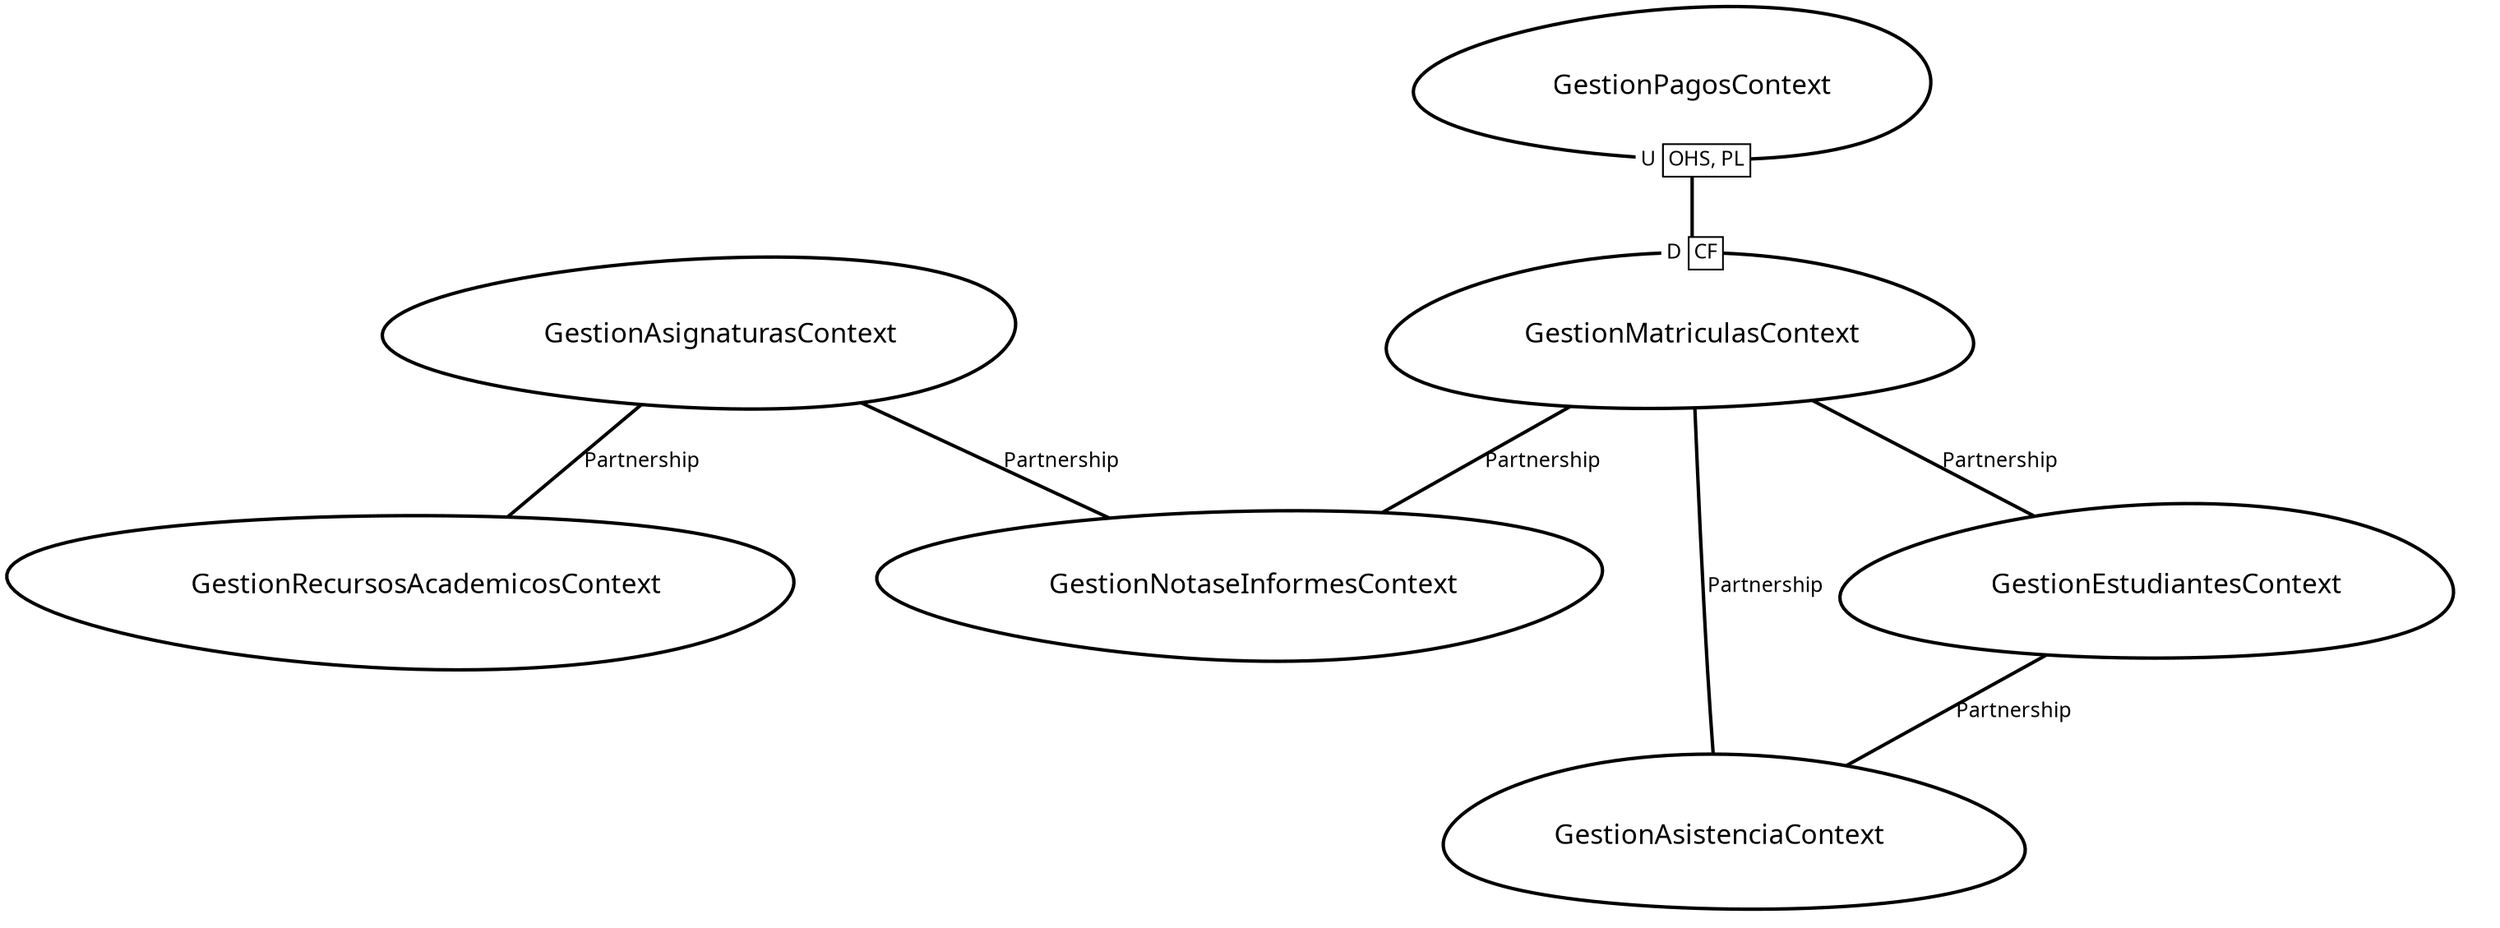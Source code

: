 digraph "ContextMapGraph" {
graph ["imagepath"="/tmp/GraphvizJava"]
"GestionAsignaturasContext" ["margin"="0.3","orientation"="207","shape"="egg","fontsize"="16","style"="bold","label"="GestionAsignaturasContext\n","fontname"="sans-serif"]
"GestionNotaseInformesContext" ["margin"="0.3","orientation"="193","shape"="egg","fontsize"="16","style"="bold","label"="GestionNotaseInformesContext\n","fontname"="sans-serif"]
"GestionRecursosAcademicosContext" ["margin"="0.3","orientation"="310","shape"="egg","fontsize"="16","style"="bold","label"="GestionRecursosAcademicosContext\n","fontname"="sans-serif"]
"GestionAsistenciaContext" ["margin"="0.3","orientation"="122","shape"="egg","fontsize"="16","style"="bold","label"="GestionAsistenciaContext\n","fontname"="sans-serif"]
"GestionEstudiantesContext" ["margin"="0.3","orientation"="231","shape"="egg","fontsize"="16","style"="bold","label"="GestionEstudiantesContext\n","fontname"="sans-serif"]
"GestionMatriculasContext" ["margin"="0.3","orientation"="242","shape"="egg","fontsize"="16","style"="bold","label"="GestionMatriculasContext\n","fontname"="sans-serif"]
"GestionPagosContext" ["margin"="0.3","orientation"="216","shape"="egg","fontsize"="16","style"="bold","label"="GestionPagosContext\n","fontname"="sans-serif"]
"GestionAsignaturasContext" -> "GestionNotaseInformesContext" ["fontsize"="12","style"="bold","label"="Partnership","dir"="none","fontname"="sans-serif"]
"GestionAsignaturasContext" -> "GestionRecursosAcademicosContext" ["fontsize"="12","style"="bold","label"="Partnership","dir"="none","fontname"="sans-serif"]
"GestionEstudiantesContext" -> "GestionAsistenciaContext" ["fontsize"="12","style"="bold","label"="Partnership","dir"="none","fontname"="sans-serif"]
"GestionMatriculasContext" -> "GestionAsistenciaContext" ["fontsize"="12","style"="bold","label"="Partnership","dir"="none","fontname"="sans-serif"]
"GestionMatriculasContext" -> "GestionEstudiantesContext" ["fontsize"="12","style"="bold","label"="Partnership","dir"="none","fontname"="sans-serif"]
"GestionMatriculasContext" -> "GestionNotaseInformesContext" ["fontsize"="12","style"="bold","label"="Partnership","dir"="none","fontname"="sans-serif"]
"GestionPagosContext" -> "GestionMatriculasContext" ["headlabel"=<<table cellspacing="0" cellborder="1" border="0">
<tr><td bgcolor="white" sides="r">D</td><td sides="trbl" bgcolor="white"><font>CF</font></td></tr>
</table>>,"labeldistance"="0","fontsize"="12","taillabel"=<<table cellspacing="0" cellborder="1" border="0">
<tr><td bgcolor="white" sides="r">U</td><td sides="trbl" bgcolor="white"><font>OHS, PL</font></td></tr>
</table>>,"style"="bold","label"="                                        ","dir"="none","fontname"="sans-serif"]
}